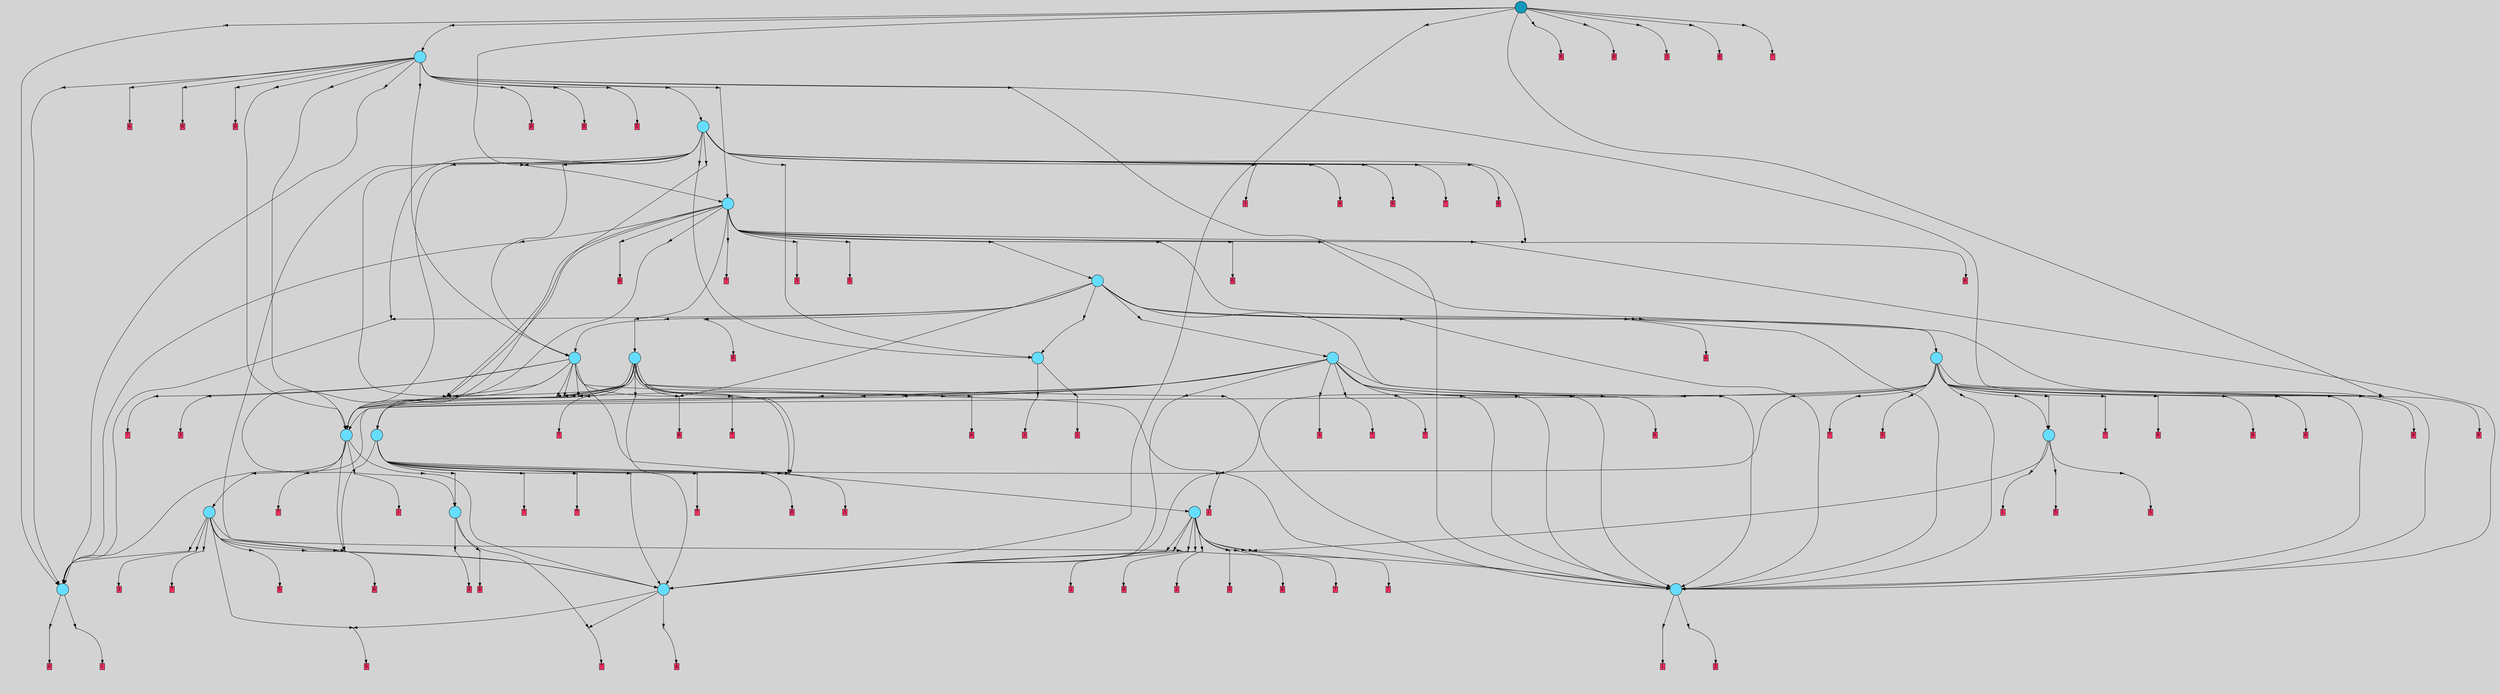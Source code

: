 // File exported with GEGELATI v1.3.1
// On the 2024-04-02 10:02:59
// With the File::TPGGraphDotExporter
digraph{
	graph[pad = "0.212, 0.055" bgcolor = lightgray]
	node[shape=circle style = filled label = ""]
		T0 [fillcolor="#66ddff"]
		T1 [fillcolor="#66ddff"]
		T2 [fillcolor="#66ddff"]
		T4 [fillcolor="#66ddff"]
		T7 [fillcolor="#66ddff"]
		T64 [fillcolor="#66ddff"]
		T317 [fillcolor="#66ddff"]
		T363 [fillcolor="#66ddff"]
		T387 [fillcolor="#66ddff"]
		T458 [fillcolor="#66ddff"]
		T548 [fillcolor="#66ddff"]
		T724 [fillcolor="#66ddff"]
		T783 [fillcolor="#66ddff"]
		T785 [fillcolor="#66ddff"]
		T887 [fillcolor="#66ddff"]
		T995 [fillcolor="#66ddff"]
		T1073 [fillcolor="#66ddff"]
		T1129 [fillcolor="#66ddff"]
		T1156 [fillcolor="#1199bb"]
		P37550 [fillcolor="#cccccc" shape=point] //
		I37550 [shape=box style=invis label="2|6&2|0#2|6&#92;n5|2&2|7#0|2&#92;n2|1&4|3#4|7&#92;n0|1&3|5#4|7&#92;n4|3&3|4#3|7&#92;n"]
		P37550 -> I37550[style=invis]
		A19037 [fillcolor="#ff3366" shape=box margin=0.03 width=0 height=0 label="0"]
		T0 -> P37550 -> A19037
		P37551 [fillcolor="#cccccc" shape=point] //
		I37551 [shape=box style=invis label="2|2&4|4#0|0&#92;n1|2&4|1#4|3&#92;n8|4&0|7#2|5&#92;n2|5&4|1#1|4&#92;n1|1&3|3#3|4&#92;n2|0&2|4#0|3&#92;n5|3&0|0#0|2&#92;n5|0&4|1#3|0&#92;n6|7&2|0#1|1&#92;n4|3&2|7#2|5&#92;n"]
		P37551 -> I37551[style=invis]
		A19038 [fillcolor="#ff3366" shape=box margin=0.03 width=0 height=0 label="1"]
		T0 -> P37551 -> A19038
		P37552 [fillcolor="#cccccc" shape=point] //
		I37552 [shape=box style=invis label="6|3&1|4#2|0&#92;n5|6&0|1#3|7&#92;n2|2&0|0#0|0&#92;n5|4&0|3#1|1&#92;n5|2&2|5#3|4&#92;n5|4&4|0#0|1&#92;n1|2&1|3#1|5&#92;n8|4&3|0#0|0&#92;n4|6&2|6#3|2&#92;n0|2&2|6#4|4&#92;n"]
		P37552 -> I37552[style=invis]
		A19039 [fillcolor="#ff3366" shape=box margin=0.03 width=0 height=0 label="1"]
		T1 -> P37552 -> A19039
		P37553 [fillcolor="#cccccc" shape=point] //
		I37553 [shape=box style=invis label="3|3&0|3#2|3&#92;n0|6&2|4#1|6&#92;n8|3&3|1#3|7&#92;n5|4&2|7#4|1&#92;n2|6&2|0#1|2&#92;n5|1&1|4#1|1&#92;n5|2&4|2#0|4&#92;n"]
		P37553 -> I37553[style=invis]
		A19040 [fillcolor="#ff3366" shape=box margin=0.03 width=0 height=0 label="2"]
		T1 -> P37553 -> A19040
		P37554 [fillcolor="#cccccc" shape=point] //
		I37554 [shape=box style=invis label="7|5&1|1#4|7&#92;n1|3&0|0#4|5&#92;n0|6&4|5#4|4&#92;n7|5&2|0#4|0&#92;n2|1&0|2#3|7&#92;n2|0&2|1#4|7&#92;n"]
		P37554 -> I37554[style=invis]
		A19041 [fillcolor="#ff3366" shape=box margin=0.03 width=0 height=0 label="2"]
		T2 -> P37554 -> A19041
		P37555 [fillcolor="#cccccc" shape=point] //
		I37555 [shape=box style=invis label="8|5&1|1#2|4&#92;n3|6&3|2#0|3&#92;n5|0&0|7#1|1&#92;n3|1&4|2#3|4&#92;n3|2&2|3#0|6&#92;n2|6&3|7#3|5&#92;n8|1&3|5#1|4&#92;n"]
		P37555 -> I37555[style=invis]
		A19042 [fillcolor="#ff3366" shape=box margin=0.03 width=0 height=0 label="3"]
		T2 -> P37555 -> A19042
		P37556 [fillcolor="#cccccc" shape=point] //
		I37556 [shape=box style=invis label="0|2&1|1#4|7&#92;n3|5&2|7#1|0&#92;n5|2&0|6#3|3&#92;n8|6&4|6#3|1&#92;n4|0&4|6#0|1&#92;n7|6&1|4#1|2&#92;n"]
		P37556 -> I37556[style=invis]
		A19043 [fillcolor="#ff3366" shape=box margin=0.03 width=0 height=0 label="4"]
		T4 -> P37556 -> A19043
		P37557 [fillcolor="#cccccc" shape=point] //
		I37557 [shape=box style=invis label="6|2&0|1#3|7&#92;n7|7&4|2#2|5&#92;n0|4&4|1#2|3&#92;n3|6&2|6#4|7&#92;n4|3&1|7#3|2&#92;n3|6&1|6#3|1&#92;n4|4&4|5#2|2&#92;n6|2&2|3#3|3&#92;n2|6&3|7#0|0&#92;n"]
		P37557 -> I37557[style=invis]
		A19044 [fillcolor="#ff3366" shape=box margin=0.03 width=0 height=0 label="5"]
		T4 -> P37557 -> A19044
		P37558 [fillcolor="#cccccc" shape=point] //
		I37558 [shape=box style=invis label="7|7&4|1#3|5&#92;n7|4&3|3#2|0&#92;n4|2&3|4#1|1&#92;n4|2&0|3#0|1&#92;n2|7&3|7#0|4&#92;n0|5&0|3#2|2&#92;n0|2&0|1#0|7&#92;n4|5&3|5#1|0&#92;n5|7&3|4#2|2&#92;n"]
		P37558 -> I37558[style=invis]
		A19045 [fillcolor="#ff3366" shape=box margin=0.03 width=0 height=0 label="7"]
		T7 -> P37558 -> A19045
		P37559 [fillcolor="#cccccc" shape=point] //
		I37559 [shape=box style=invis label="2|5&0|5#4|6&#92;n1|6&1|0#1|5&#92;n6|3&0|5#4|3&#92;n4|7&2|3#2|2&#92;n6|5&4|3#2|1&#92;n0|0&3|1#1|1&#92;n6|4&1|0#3|1&#92;n7|2&3|1#3|4&#92;n8|6&2|1#2|7&#92;n"]
		P37559 -> I37559[style=invis]
		A19046 [fillcolor="#ff3366" shape=box margin=0.03 width=0 height=0 label="8"]
		T7 -> P37559 -> A19046
		T4 -> P37558
		P37560 [fillcolor="#cccccc" shape=point] //
		I37560 [shape=box style=invis label="1|7&0|1#0|1&#92;n6|3&1|3#0|5&#92;n"]
		P37560 -> I37560[style=invis]
		A19047 [fillcolor="#ff3366" shape=box margin=0.03 width=0 height=0 label="3"]
		T7 -> P37560 -> A19047
		P37561 [fillcolor="#cccccc" shape=point] //
		I37561 [shape=box style=invis label="3|7&3|4#3|3&#92;n1|3&1|5#2|5&#92;n4|0&3|4#4|0&#92;n1|5&3|4#1|3&#92;n6|1&3|0#2|2&#92;n"]
		P37561 -> I37561[style=invis]
		A19048 [fillcolor="#ff3366" shape=box margin=0.03 width=0 height=0 label="5"]
		T64 -> P37561 -> A19048
		P37562 [fillcolor="#cccccc" shape=point] //
		I37562 [shape=box style=invis label="2|7&3|7#0|4&#92;n0|0&3|1#3|5&#92;n4|2&0|5#0|7&#92;n5|4&3|3#2|6&#92;n5|7&4|7#2|1&#92;n1|3&2|4#4|4&#92;n5|3&1|4#2|2&#92;n4|3&0|6#1|3&#92;n0|6&1|1#1|2&#92;n7|7&4|3#3|5&#92;n"]
		P37562 -> I37562[style=invis]
		A19049 [fillcolor="#ff3366" shape=box margin=0.03 width=0 height=0 label="7"]
		T64 -> P37562 -> A19049
		P37563 [fillcolor="#cccccc" shape=point] //
		I37563 [shape=box style=invis label="3|6&1|3#4|0&#92;n1|0&0|5#0|5&#92;n2|3&2|2#0|5&#92;n8|3&0|1#2|3&#92;n4|7&3|1#1|4&#92;n7|7&1|7#1|2&#92;n3|3&1|6#2|6&#92;n7|5&3|7#0|5&#92;n"]
		P37563 -> I37563[style=invis]
		A19050 [fillcolor="#ff3366" shape=box margin=0.03 width=0 height=0 label="5"]
		T64 -> P37563 -> A19050
		P37564 [fillcolor="#cccccc" shape=point] //
		I37564 [shape=box style=invis label="7|3&0|2#2|7&#92;n2|1&0|0#0|0&#92;n6|0&4|5#4|6&#92;n6|7&1|5#2|7&#92;n2|7&4|5#2|0&#92;n0|1&1|7#3|0&#92;n0|2&2|6#4|4&#92;n5|4&0|3#1|1&#92;n5|4&2|0#0|1&#92;n5|6&0|1#4|5&#92;n"]
		P37564 -> I37564[style=invis]
		A19051 [fillcolor="#ff3366" shape=box margin=0.03 width=0 height=0 label="1"]
		T64 -> P37564 -> A19051
		P37565 [fillcolor="#cccccc" shape=point] //
		I37565 [shape=box style=invis label="7|5&4|0#2|1&#92;n0|0&3|6#3|7&#92;n3|7&0|5#3|5&#92;n5|4&4|7#2|5&#92;n"]
		P37565 -> I37565[style=invis]
		T317 -> P37565 -> T4
		P37566 [fillcolor="#cccccc" shape=point] //
		I37566 [shape=box style=invis label="3|3&0|3#2|3&#92;n0|0&3|2#2|0&#92;n0|6&2|4#1|6&#92;n2|6&2|0#1|2&#92;n5|1&1|4#1|1&#92;n5|4&2|7#4|1&#92;n5|2&4|2#0|4&#92;n2|6&0|7#1|2&#92;n"]
		P37566 -> I37566[style=invis]
		A19052 [fillcolor="#ff3366" shape=box margin=0.03 width=0 height=0 label="2"]
		T317 -> P37566 -> A19052
		P37567 [fillcolor="#cccccc" shape=point] //
		I37567 [shape=box style=invis label="1|5&3|4#1|3&#92;n6|1&3|4#2|2&#92;n5|0&2|1#1|6&#92;n3|7&3|4#3|3&#92;n1|3&1|5#0|5&#92;n3|0&1|5#4|4&#92;n"]
		P37567 -> I37567[style=invis]
		A19053 [fillcolor="#ff3366" shape=box margin=0.03 width=0 height=0 label="5"]
		T317 -> P37567 -> A19053
		P37568 [fillcolor="#cccccc" shape=point] //
		I37568 [shape=box style=invis label="7|3&1|0#1|0&#92;n2|0&3|7#2|2&#92;n5|5&4|2#3|6&#92;n"]
		P37568 -> I37568[style=invis]
		A19054 [fillcolor="#ff3366" shape=box margin=0.03 width=0 height=0 label="8"]
		T317 -> P37568 -> A19054
		P37569 [fillcolor="#cccccc" shape=point] //
		I37569 [shape=box style=invis label="0|0&3|6#3|7&#92;n6|4&4|7#2|5&#92;n"]
		P37569 -> I37569[style=invis]
		T317 -> P37569 -> T4
		P37570 [fillcolor="#cccccc" shape=point] //
		I37570 [shape=box style=invis label="0|0&0|4#1|5&#92;n7|7&4|1#3|5&#92;n4|5&3|5#1|0&#92;n7|5&1|4#2|0&#92;n5|7&3|4#2|2&#92;n1|1&4|4#3|4&#92;n0|5&0|2#2|2&#92;n5|7&3|7#0|4&#92;n"]
		P37570 -> I37570[style=invis]
		A19055 [fillcolor="#ff3366" shape=box margin=0.03 width=0 height=0 label="7"]
		T317 -> P37570 -> A19055
		T317 -> P37562
		P37571 [fillcolor="#cccccc" shape=point] //
		I37571 [shape=box style=invis label="0|0&3|2#2|0&#92;n0|6&2|4#1|6&#92;n2|6&2|0#0|2&#92;n5|1&0|4#1|1&#92;n5|4&2|7#4|1&#92;n5|2&4|2#0|4&#92;n6|4&3|6#3|0&#92;n2|6&0|7#1|2&#92;n"]
		P37571 -> I37571[style=invis]
		A19056 [fillcolor="#ff3366" shape=box margin=0.03 width=0 height=0 label="2"]
		T317 -> P37571 -> A19056
		P37572 [fillcolor="#cccccc" shape=point] //
		I37572 [shape=box style=invis label="2|7&0|3#1|4&#92;n2|0&3|7#2|2&#92;n3|5&3|1#0|3&#92;n5|5&2|2#3|7&#92;n"]
		P37572 -> I37572[style=invis]
		A19057 [fillcolor="#ff3366" shape=box margin=0.03 width=0 height=0 label="8"]
		T317 -> P37572 -> A19057
		P37573 [fillcolor="#cccccc" shape=point] //
		I37573 [shape=box style=invis label="8|5&0|6#1|2&#92;n6|2&1|5#0|3&#92;n4|3&4|1#1|3&#92;n"]
		P37573 -> I37573[style=invis]
		A19058 [fillcolor="#ff3366" shape=box margin=0.03 width=0 height=0 label="3"]
		T363 -> P37573 -> A19058
		P37574 [fillcolor="#cccccc" shape=point] //
		I37574 [shape=box style=invis label="5|5&4|2#3|7&#92;n2|0&3|7#2|2&#92;n"]
		P37574 -> I37574[style=invis]
		A19059 [fillcolor="#ff3366" shape=box margin=0.03 width=0 height=0 label="8"]
		T363 -> P37574 -> A19059
		P37575 [fillcolor="#cccccc" shape=point] //
		I37575 [shape=box style=invis label="7|5&4|0#2|1&#92;n5|4&4|7#2|5&#92;n3|7&0|5#4|5&#92;n0|0&3|6#3|7&#92;n"]
		P37575 -> I37575[style=invis]
		T363 -> P37575 -> T4
		P37576 [fillcolor="#cccccc" shape=point] //
		I37576 [shape=box style=invis label="8|6&4|5#0|4&#92;n0|2&3|2#2|2&#92;n6|1&1|3#1|4&#92;n7|0&3|2#0|3&#92;n"]
		P37576 -> I37576[style=invis]
		T363 -> P37576 -> T0
		P37577 [fillcolor="#cccccc" shape=point] //
		I37577 [shape=box style=invis label="2|7&3|7#0|4&#92;n0|0&3|1#3|5&#92;n4|2&0|5#0|7&#92;n5|4&3|3#2|6&#92;n5|7&1|7#2|1&#92;n5|3&1|4#2|2&#92;n1|3&2|4#4|4&#92;n4|3&0|6#1|3&#92;n0|6&1|1#1|2&#92;n7|7&4|3#3|5&#92;n"]
		P37577 -> I37577[style=invis]
		A19060 [fillcolor="#ff3366" shape=box margin=0.03 width=0 height=0 label="7"]
		T363 -> P37577 -> A19060
		T363 -> P37557
		P37578 [fillcolor="#cccccc" shape=point] //
		I37578 [shape=box style=invis label="8|5&1|1#2|4&#92;n4|2&2|3#0|6&#92;n5|0&0|7#1|2&#92;n3|6&3|2#0|3&#92;n8|5&2|3#0|3&#92;n2|0&4|1#3|5&#92;n3|1&4|2#3|4&#92;n2|6&3|4#3|5&#92;n0|2&1|2#2|4&#92;n8|1&3|5#1|4&#92;n"]
		P37578 -> I37578[style=invis]
		T363 -> P37578 -> T1
		P37579 [fillcolor="#cccccc" shape=point] //
		I37579 [shape=box style=invis label="5|2&3|6#4|2&#92;n6|5&2|7#1|1&#92;n0|7&4|2#3|3&#92;n8|0&0|5#2|4&#92;n1|2&1|5#2|5&#92;n1|1&0|4#1|5&#92;n"]
		P37579 -> I37579[style=invis]
		A19061 [fillcolor="#ff3366" shape=box margin=0.03 width=0 height=0 label="5"]
		T363 -> P37579 -> A19061
		P37580 [fillcolor="#cccccc" shape=point] //
		I37580 [shape=box style=invis label="2|6&0|4#4|3&#92;n7|0&3|4#2|1&#92;n"]
		P37580 -> I37580[style=invis]
		T363 -> P37580 -> T4
		P37581 [fillcolor="#cccccc" shape=point] //
		I37581 [shape=box style=invis label="0|2&0|5#0|0&#92;n3|7&4|2#1|7&#92;n8|0&4|6#4|1&#92;n4|5&2|1#0|3&#92;n"]
		P37581 -> I37581[style=invis]
		T387 -> P37581 -> T317
		P37582 [fillcolor="#cccccc" shape=point] //
		I37582 [shape=box style=invis label="6|3&4|3#0|5&#92;n1|6&1|0#4|6&#92;n"]
		P37582 -> I37582[style=invis]
		A19062 [fillcolor="#ff3366" shape=box margin=0.03 width=0 height=0 label="3"]
		T387 -> P37582 -> A19062
		T387 -> P37574
		P37583 [fillcolor="#cccccc" shape=point] //
		I37583 [shape=box style=invis label="2|7&3|7#0|4&#92;n0|0&3|0#3|5&#92;n5|7&4|7#2|1&#92;n5|3&1|4#2|0&#92;n1|3&2|4#4|4&#92;n4|2&0|5#0|7&#92;n5|4&3|3#2|6&#92;n4|3&0|6#1|3&#92;n0|6&1|1#1|2&#92;n"]
		P37583 -> I37583[style=invis]
		A19063 [fillcolor="#ff3366" shape=box margin=0.03 width=0 height=0 label="7"]
		T387 -> P37583 -> A19063
		P37584 [fillcolor="#cccccc" shape=point] //
		I37584 [shape=box style=invis label="2|5&3|0#4|6&#92;n3|6&0|7#1|7&#92;n5|6&0|7#2|2&#92;n1|7&2|5#3|4&#92;n5|5&4|7#3|1&#92;n7|3&2|6#1|7&#92;n8|0&0|4#2|7&#92;n2|0&3|5#2|4&#92;n0|2&1|1#4|5&#92;n"]
		P37584 -> I37584[style=invis]
		A19064 [fillcolor="#ff3366" shape=box margin=0.03 width=0 height=0 label="7"]
		T387 -> P37584 -> A19064
		P37585 [fillcolor="#cccccc" shape=point] //
		I37585 [shape=box style=invis label="5|4&4|7#2|5&#92;n3|7&0|5#3|5&#92;n6|0&3|6#3|7&#92;n"]
		P37585 -> I37585[style=invis]
		T387 -> P37585 -> T4
		P37586 [fillcolor="#cccccc" shape=point] //
		I37586 [shape=box style=invis label="2|7&3|7#0|4&#92;n4|2&0|5#0|7&#92;n0|0&0|1#3|5&#92;n5|4&3|3#2|6&#92;n5|7&4|7#2|1&#92;n1|4&2|3#2|0&#92;n0|6&1|1#1|2&#92;n3|4&3|5#3|6&#92;n0|3&0|6#1|3&#92;n"]
		P37586 -> I37586[style=invis]
		A19065 [fillcolor="#ff3366" shape=box margin=0.03 width=0 height=0 label="7"]
		T387 -> P37586 -> A19065
		P37587 [fillcolor="#cccccc" shape=point] //
		I37587 [shape=box style=invis label="2|6&3|2#0|2&#92;n6|5&0|6#1|0&#92;n4|6&2|6#3|2&#92;n6|6&0|1#3|7&#92;n2|5&1|0#0|0&#92;n5|4&4|0#0|1&#92;n6|0&3|0#3|0&#92;n"]
		P37587 -> I37587[style=invis]
		A19066 [fillcolor="#ff3366" shape=box margin=0.03 width=0 height=0 label="1"]
		T387 -> P37587 -> A19066
		P37588 [fillcolor="#cccccc" shape=point] //
		I37588 [shape=box style=invis label="8|4&1|6#3|4&#92;n3|0&3|1#0|3&#92;n"]
		P37588 -> I37588[style=invis]
		A19067 [fillcolor="#ff3366" shape=box margin=0.03 width=0 height=0 label="8"]
		T387 -> P37588 -> A19067
		P37589 [fillcolor="#cccccc" shape=point] //
		I37589 [shape=box style=invis label="8|5&1|1#2|4&#92;n2|1&3|7#4|1&#92;n8|7&3|7#2|3&#92;n5|0&0|7#1|1&#92;n8|1&3|5#1|4&#92;n7|0&1|3#3|4&#92;n8|6&3|7#3|5&#92;n3|2&2|3#3|1&#92;n3|6&3|2#0|3&#92;n"]
		P37589 -> I37589[style=invis]
		T387 -> P37589 -> T7
		P37590 [fillcolor="#cccccc" shape=point] //
		I37590 [shape=box style=invis label="2|6&3|2#0|2&#92;n6|5&0|6#1|0&#92;n2|5&1|0#0|0&#92;n6|6&0|1#3|7&#92;n5|4&4|0#0|1&#92;n7|5&3|7#4|1&#92;n6|0&3|0#3|0&#92;n"]
		P37590 -> I37590[style=invis]
		A19068 [fillcolor="#ff3366" shape=box margin=0.03 width=0 height=0 label="1"]
		T458 -> P37590 -> A19068
		P37591 [fillcolor="#cccccc" shape=point] //
		I37591 [shape=box style=invis label="2|7&3|7#0|4&#92;n0|6&1|1#1|2&#92;n4|2&0|5#0|7&#92;n5|4&3|3#2|6&#92;n0|0&3|1#2|5&#92;n5|3&1|4#2|2&#92;n4|3&0|6#1|3&#92;n5|7&1|7#2|1&#92;n7|7&4|3#3|5&#92;n1|1&2|7#0|7&#92;n"]
		P37591 -> I37591[style=invis]
		A19069 [fillcolor="#ff3366" shape=box margin=0.03 width=0 height=0 label="7"]
		T458 -> P37591 -> A19069
		P37592 [fillcolor="#cccccc" shape=point] //
		I37592 [shape=box style=invis label="5|4&2|5#4|0&#92;n8|1&1|6#1|5&#92;n1|5&3|3#2|4&#92;n6|1&3|7#3|5&#92;n6|4&4|2#2|4&#92;n7|2&0|2#4|2&#92;n8|4&1|7#2|5&#92;n1|0&4|6#3|5&#92;n0|7&3|5#4|3&#92;n6|3&2|2#0|3&#92;n"]
		P37592 -> I37592[style=invis]
		T458 -> P37592 -> T363
		T458 -> P37574
		P37593 [fillcolor="#cccccc" shape=point] //
		I37593 [shape=box style=invis label="7|6&4|6#1|6&#92;n5|0&1|5#4|6&#92;n"]
		P37593 -> I37593[style=invis]
		T458 -> P37593 -> T4
		P37594 [fillcolor="#cccccc" shape=point] //
		I37594 [shape=box style=invis label="0|2&0|5#0|4&#92;n1|4&3|5#3|5&#92;n3|7&4|2#0|7&#92;n8|0&4|6#4|1&#92;n"]
		P37594 -> I37594[style=invis]
		T548 -> P37594 -> T458
		P37595 [fillcolor="#cccccc" shape=point] //
		I37595 [shape=box style=invis label="4|1&0|1#1|7&#92;n4|0&0|4#2|7&#92;n2|0&3|5#3|4&#92;n7|3&2|6#1|7&#92;n8|7&2|2#3|4&#92;n5|1&3|4#1|5&#92;n4|5&1|0#4|0&#92;n0|7&2|6#0|4&#92;n5|6&0|3#1|5&#92;n"]
		P37595 -> I37595[style=invis]
		A19070 [fillcolor="#ff3366" shape=box margin=0.03 width=0 height=0 label="7"]
		T548 -> P37595 -> A19070
		P37596 [fillcolor="#cccccc" shape=point] //
		I37596 [shape=box style=invis label="8|5&1|1#2|4&#92;n4|2&2|3#0|6&#92;n5|0&0|5#1|2&#92;n2|6&3|4#3|5&#92;n8|5&2|3#0|3&#92;n3|1&4|2#3|4&#92;n8|1&3|5#1|4&#92;n6|2&1|2#2|4&#92;n6|1&1|6#0|0&#92;n3|6&3|2#0|3&#92;n"]
		P37596 -> I37596[style=invis]
		T548 -> P37596 -> T1
		P37597 [fillcolor="#cccccc" shape=point] //
		I37597 [shape=box style=invis label="8|3&0|1#2|2&#92;n7|0&2|1#1|0&#92;n1|3&0|5#0|5&#92;n3|6&1|3#4|0&#92;n4|7&3|1#1|4&#92;n7|7&1|7#1|2&#92;n6|6&0|2#2|2&#92;n7|1&3|7#0|5&#92;n"]
		P37597 -> I37597[style=invis]
		A19071 [fillcolor="#ff3366" shape=box margin=0.03 width=0 height=0 label="5"]
		T548 -> P37597 -> A19071
		P37598 [fillcolor="#cccccc" shape=point] //
		I37598 [shape=box style=invis label="5|5&0|5#1|6&#92;n2|6&1|6#1|2&#92;n4|3&2|0#1|7&#92;n4|0&4|4#3|1&#92;n6|6&3|4#4|2&#92;n3|1&2|0#1|6&#92;n5|6&2|2#4|3&#92;n"]
		P37598 -> I37598[style=invis]
		A19072 [fillcolor="#ff3366" shape=box margin=0.03 width=0 height=0 label="8"]
		T548 -> P37598 -> A19072
		P37599 [fillcolor="#cccccc" shape=point] //
		I37599 [shape=box style=invis label="8|5&1|1#2|3&#92;n6|2&1|2#4|4&#92;n7|0&1|6#2|6&#92;n7|5&4|5#1|0&#92;n0|5&3|3#2|3&#92;n4|2&2|4#0|6&#92;n4|4&0|4#3|1&#92;n2|6&3|4#3|5&#92;n"]
		P37599 -> I37599[style=invis]
		T548 -> P37599 -> T1
		P37600 [fillcolor="#cccccc" shape=point] //
		I37600 [shape=box style=invis label="2|7&3|7#0|4&#92;n4|2&0|5#0|7&#92;n5|4&3|3#2|1&#92;n7|7&4|3#3|5&#92;n5|3&1|4#2|2&#92;n4|3&0|6#1|3&#92;n5|7&1|7#2|1&#92;n0|0&3|1#2|5&#92;n1|1&2|7#0|7&#92;n"]
		P37600 -> I37600[style=invis]
		A19073 [fillcolor="#ff3366" shape=box margin=0.03 width=0 height=0 label="7"]
		T548 -> P37600 -> A19073
		T548 -> P37587
		P37601 [fillcolor="#cccccc" shape=point] //
		I37601 [shape=box style=invis label="7|1&4|0#2|0&#92;n3|0&1|0#2|6&#92;n1|4&2|6#0|7&#92;n8|2&2|0#2|6&#92;n5|2&4|3#4|4&#92;n2|5&4|5#4|2&#92;n"]
		P37601 -> I37601[style=invis]
		A19074 [fillcolor="#ff3366" shape=box margin=0.03 width=0 height=0 label="6"]
		T548 -> P37601 -> A19074
		P37602 [fillcolor="#cccccc" shape=point] //
		I37602 [shape=box style=invis label="6|2&4|3#4|4&#92;n4|0&3|1#0|1&#92;n4|7&2|0#0|1&#92;n3|7&0|3#1|4&#92;n6|6&4|1#4|0&#92;n5|0&3|3#3|6&#92;n0|3&1|5#3|1&#92;n8|4&0|2#0|6&#92;n"]
		P37602 -> I37602[style=invis]
		T548 -> P37602 -> T64
		P37603 [fillcolor="#cccccc" shape=point] //
		I37603 [shape=box style=invis label="0|7&3|5#1|5&#92;n8|4&0|5#3|6&#92;n4|0&3|1#0|1&#92;n0|3&1|5#3|1&#92;n6|6&4|1#4|0&#92;n6|2&4|0#4|4&#92;n3|7&0|3#1|7&#92;n"]
		P37603 -> I37603[style=invis]
		T548 -> P37603 -> T64
		P37604 [fillcolor="#cccccc" shape=point] //
		I37604 [shape=box style=invis label="2|2&4|1#3|5&#92;n8|5&2|3#0|7&#92;n0|3&3|7#3|4&#92;n0|2&1|6#2|4&#92;n6|0&3|5#0|4&#92;n3|1&4|5#3|4&#92;n3|6&3|2#0|3&#92;n4|1&2|3#3|6&#92;n4|5&4|0#4|1&#92;n"]
		P37604 -> I37604[style=invis]
		T548 -> P37604 -> T4
		P37605 [fillcolor="#cccccc" shape=point] //
		I37605 [shape=box style=invis label="8|5&4|2#3|6&#92;n7|3&1|0#1|0&#92;n8|0&1|6#3|2&#92;n"]
		P37605 -> I37605[style=invis]
		A19075 [fillcolor="#ff3366" shape=box margin=0.03 width=0 height=0 label="8"]
		T548 -> P37605 -> A19075
		P37606 [fillcolor="#cccccc" shape=point] //
		I37606 [shape=box style=invis label="1|4&2|6#0|7&#92;n3|0&1|0#2|6&#92;n2|5&4|5#4|2&#92;n5|3&4|3#4|4&#92;n8|2&2|0#2|6&#92;n"]
		P37606 -> I37606[style=invis]
		A19076 [fillcolor="#ff3366" shape=box margin=0.03 width=0 height=0 label="6"]
		T548 -> P37606 -> A19076
		P37607 [fillcolor="#cccccc" shape=point] //
		I37607 [shape=box style=invis label="6|0&1|7#4|7&#92;n8|5&1|3#3|0&#92;n"]
		P37607 -> I37607[style=invis]
		A19077 [fillcolor="#ff3366" shape=box margin=0.03 width=0 height=0 label="8"]
		T548 -> P37607 -> A19077
		P37608 [fillcolor="#cccccc" shape=point] //
		I37608 [shape=box style=invis label="7|5&4|3#1|6&#92;n8|7&4|6#4|7&#92;n7|4&1|7#1|5&#92;n8|0&2|3#4|6&#92;n7|5&2|1#0|1&#92;n"]
		P37608 -> I37608[style=invis]
		T724 -> P37608 -> T458
		P37609 [fillcolor="#cccccc" shape=point] //
		I37609 [shape=box style=invis label="2|4&0|3#1|0&#92;n2|4&4|1#3|5&#92;n0|5&3|6#1|5&#92;n4|1&0|0#2|6&#92;n8|7&0|3#1|0&#92;n8|3&4|1#3|0&#92;n0|0&1|3#0|4&#92;n1|4&4|1#2|1&#92;n6|3&0|4#4|5&#92;n"]
		P37609 -> I37609[style=invis]
		A19078 [fillcolor="#ff3366" shape=box margin=0.03 width=0 height=0 label="6"]
		T724 -> P37609 -> A19078
		P37610 [fillcolor="#cccccc" shape=point] //
		I37610 [shape=box style=invis label="1|0&2|7#1|7&#92;n"]
		P37610 -> I37610[style=invis]
		T724 -> P37610 -> T387
		P37611 [fillcolor="#cccccc" shape=point] //
		I37611 [shape=box style=invis label="3|1&4|2#3|4&#92;n4|2&1|3#0|6&#92;n3|0&3|2#0|1&#92;n0|2&1|2#2|4&#92;n8|1&3|2#1|4&#92;n"]
		P37611 -> I37611[style=invis]
		T724 -> P37611 -> T1
		P37612 [fillcolor="#cccccc" shape=point] //
		I37612 [shape=box style=invis label="2|5&3|0#4|6&#92;n3|6&0|7#1|7&#92;n5|6&0|7#2|5&#92;n5|5&4|7#3|1&#92;n1|7&2|5#3|4&#92;n4|1&2|1#1|7&#92;n7|3&2|6#1|7&#92;n8|0&0|4#2|7&#92;n2|0&3|5#2|4&#92;n0|2&1|1#4|5&#92;n"]
		P37612 -> I37612[style=invis]
		A19079 [fillcolor="#ff3366" shape=box margin=0.03 width=0 height=0 label="7"]
		T724 -> P37612 -> A19079
		P37613 [fillcolor="#cccccc" shape=point] //
		I37613 [shape=box style=invis label="5|7&1|3#1|0&#92;n2|0&4|5#4|4&#92;n"]
		P37613 -> I37613[style=invis]
		T724 -> P37613 -> T458
		P37614 [fillcolor="#cccccc" shape=point] //
		I37614 [shape=box style=invis label="7|5&1|0#4|6&#92;n8|0&0|3#0|3&#92;n6|4&3|4#1|3&#92;n"]
		P37614 -> I37614[style=invis]
		T724 -> P37614 -> T387
		P37615 [fillcolor="#cccccc" shape=point] //
		I37615 [shape=box style=invis label="0|3&1|4#0|2&#92;n7|6&1|0#4|5&#92;n4|0&1|2#3|4&#92;n"]
		P37615 -> I37615[style=invis]
		A19080 [fillcolor="#ff3366" shape=box margin=0.03 width=0 height=0 label="3"]
		T724 -> P37615 -> A19080
		T724 -> P37582
		P37616 [fillcolor="#cccccc" shape=point] //
		I37616 [shape=box style=invis label="7|5&4|3#1|6&#92;n8|0&4|6#4|7&#92;n1|1&1|3#1|0&#92;n8|0&2|3#4|6&#92;n7|4&1|7#1|5&#92;n7|5&2|1#0|1&#92;n"]
		P37616 -> I37616[style=invis]
		T724 -> P37616 -> T458
		P37617 [fillcolor="#cccccc" shape=point] //
		I37617 [shape=box style=invis label="7|5&4|3#1|6&#92;n8|0&4|6#1|7&#92;n2|2&4|5#1|7&#92;n7|4&1|7#1|5&#92;n8|0&2|3#4|6&#92;n1|1&1|3#1|0&#92;n"]
		P37617 -> I37617[style=invis]
		T783 -> P37617 -> T458
		P37618 [fillcolor="#cccccc" shape=point] //
		I37618 [shape=box style=invis label="2|4&0|3#1|0&#92;n2|4&4|2#3|5&#92;n0|5&3|6#1|5&#92;n4|1&0|0#2|6&#92;n6|3&0|4#4|5&#92;n8|3&4|1#3|0&#92;n0|0&1|3#0|4&#92;n1|4&4|1#2|1&#92;n8|7&0|3#1|0&#92;n"]
		P37618 -> I37618[style=invis]
		A19081 [fillcolor="#ff3366" shape=box margin=0.03 width=0 height=0 label="6"]
		T783 -> P37618 -> A19081
		P37619 [fillcolor="#cccccc" shape=point] //
		I37619 [shape=box style=invis label="3|1&4|2#3|4&#92;n3|3&4|5#1|3&#92;n3|0&3|2#4|1&#92;n4|2&1|3#0|6&#92;n0|6&0|4#4|7&#92;n8|1&3|2#1|4&#92;n"]
		P37619 -> I37619[style=invis]
		T783 -> P37619 -> T1
		P37620 [fillcolor="#cccccc" shape=point] //
		I37620 [shape=box style=invis label="6|0&3|5#2|1&#92;n6|2&4|0#3|3&#92;n"]
		P37620 -> I37620[style=invis]
		A19082 [fillcolor="#ff3366" shape=box margin=0.03 width=0 height=0 label="3"]
		T783 -> P37620 -> A19082
		P37621 [fillcolor="#cccccc" shape=point] //
		I37621 [shape=box style=invis label="3|7&1|4#4|4&#92;n7|7&1|3#4|0&#92;n2|0&4|5#4|5&#92;n6|3&3|7#3|1&#92;n"]
		P37621 -> I37621[style=invis]
		T783 -> P37621 -> T458
		P37622 [fillcolor="#cccccc" shape=point] //
		I37622 [shape=box style=invis label="2|0&3|6#2|0&#92;n0|2&0|5#3|0&#92;n4|5&2|1#0|0&#92;n"]
		P37622 -> I37622[style=invis]
		T783 -> P37622 -> T0
		P37623 [fillcolor="#cccccc" shape=point] //
		I37623 [shape=box style=invis label="4|6&3|0#2|6&#92;n4|7&3|4#4|4&#92;n0|6&1|1#0|0&#92;n3|0&3|7#3|3&#92;n2|5&4|2#0|2&#92;n"]
		P37623 -> I37623[style=invis]
		A19083 [fillcolor="#ff3366" shape=box margin=0.03 width=0 height=0 label="7"]
		T783 -> P37623 -> A19083
		P37624 [fillcolor="#cccccc" shape=point] //
		I37624 [shape=box style=invis label="2|2&3|3#0|3&#92;n4|2&2|3#0|0&#92;n2|2&3|4#3|5&#92;n5|0&0|1#1|2&#92;n8|5&2|3#0|3&#92;n3|1&4|2#3|4&#92;n3|6&3|2#0|3&#92;n8|1&3|6#1|4&#92;n"]
		P37624 -> I37624[style=invis]
		T783 -> P37624 -> T1
		P37625 [fillcolor="#cccccc" shape=point] //
		I37625 [shape=box style=invis label="2|7&3|7#0|4&#92;n7|2&1|1#3|4&#92;n0|0&3|0#3|5&#92;n5|3&1|4#2|0&#92;n1|3&2|4#4|4&#92;n4|3&0|6#1|3&#92;n0|6&1|1#1|2&#92;n4|2&0|5#0|7&#92;n5|7&0|3#2|6&#92;n"]
		P37625 -> I37625[style=invis]
		A19084 [fillcolor="#ff3366" shape=box margin=0.03 width=0 height=0 label="7"]
		T783 -> P37625 -> A19084
		P37626 [fillcolor="#cccccc" shape=point] //
		I37626 [shape=box style=invis label="4|2&2|3#0|6&#92;n5|0&0|7#1|2&#92;n3|0&3|2#0|3&#92;n8|5&2|3#0|3&#92;n0|0&4|1#3|5&#92;n8|6&2|4#4|7&#92;n3|1&4|2#3|4&#92;n2|6&3|4#3|5&#92;n"]
		P37626 -> I37626[style=invis]
		T783 -> P37626 -> T1
		P37627 [fillcolor="#cccccc" shape=point] //
		I37627 [shape=box style=invis label="5|4&4|7#2|5&#92;n1|5&4|0#2|1&#92;n0|0&3|6#3|7&#92;n"]
		P37627 -> I37627[style=invis]
		T783 -> P37627 -> T4
		P37628 [fillcolor="#cccccc" shape=point] //
		I37628 [shape=box style=invis label="3|1&4|1#3|0&#92;n0|0&3|1#2|7&#92;n0|3&0|4#4|0&#92;n4|2&2|3#0|6&#92;n2|6&3|4#3|5&#92;n6|2&2|2#2|4&#92;n3|6&3|2#0|3&#92;n2|5&2|3#0|3&#92;n"]
		P37628 -> I37628[style=invis]
		T783 -> P37628 -> T1
		T783 -> P37614
		P37629 [fillcolor="#cccccc" shape=point] //
		I37629 [shape=box style=invis label="7|5&4|3#1|6&#92;n5|5&2|1#0|1&#92;n8|7&4|6#4|7&#92;n8|0&2|3#4|6&#92;n0|3&3|5#2|7&#92;n"]
		P37629 -> I37629[style=invis]
		T785 -> P37629 -> T458
		T785 -> P37609
		T785 -> P37610
		P37630 [fillcolor="#cccccc" shape=point] //
		I37630 [shape=box style=invis label="2|5&3|0#4|6&#92;n2|4&4|5#3|0&#92;n5|5&1|1#1|5&#92;n5|5&1|7#2|3&#92;n5|5&0|1#3|1&#92;n3|6&0|7#0|7&#92;n2|7&2|1#0|4&#92;n0|3&0|3#4|7&#92;n5|0&0|7#2|5&#92;n"]
		P37630 -> I37630[style=invis]
		A19085 [fillcolor="#ff3366" shape=box margin=0.03 width=0 height=0 label="7"]
		T785 -> P37630 -> A19085
		T785 -> P37613
		T785 -> P37614
		T785 -> P37582
		T785 -> P37616
		P37631 [fillcolor="#cccccc" shape=point] //
		I37631 [shape=box style=invis label="3|5&2|1#4|3&#92;n4|0&0|4#0|6&#92;n3|6&4|2#4|1&#92;n2|0&3|2#1|3&#92;n4|0&4|0#1|3&#92;n1|0&2|1#0|3&#92;n3|0&3|6#2|2&#92;n7|1&4|4#0|2&#92;n"]
		P37631 -> I37631[style=invis]
		A19086 [fillcolor="#ff3366" shape=box margin=0.03 width=0 height=0 label="8"]
		T785 -> P37631 -> A19086
		P37632 [fillcolor="#cccccc" shape=point] //
		I37632 [shape=box style=invis label="3|3&1|1#4|3&#92;n0|4&1|7#3|4&#92;n7|0&3|5#1|0&#92;n8|1&0|1#3|2&#92;n3|7&0|1#3|5&#92;n1|6&3|7#3|2&#92;n2|2&1|2#0|4&#92;n"]
		P37632 -> I37632[style=invis]
		T785 -> P37632 -> T4
		T785 -> P37616
		P37633 [fillcolor="#cccccc" shape=point] //
		I37633 [shape=box style=invis label="6|2&0|6#4|0&#92;n7|2&3|6#3|7&#92;n3|6&3|2#0|3&#92;n4|2&4|3#0|6&#92;n8|1&3|5#1|4&#92;n2|0&4|4#3|5&#92;n2|6&3|4#3|5&#92;n3|1&4|2#3|4&#92;n0|2&1|2#2|4&#92;n"]
		P37633 -> I37633[style=invis]
		T785 -> P37633 -> T1
		P37634 [fillcolor="#cccccc" shape=point] //
		I37634 [shape=box style=invis label="0|2&0|5#0|7&#92;n5|7&1|7#2|1&#92;n0|6&1|0#1|2&#92;n7|7&4|3#3|5&#92;n5|4&3|3#2|6&#92;n1|6&2|7#0|7&#92;n2|7&3|3#0|4&#92;n0|0&3|6#2|5&#92;n1|1&2|1#0|7&#92;n"]
		P37634 -> I37634[style=invis]
		A19087 [fillcolor="#ff3366" shape=box margin=0.03 width=0 height=0 label="7"]
		T785 -> P37634 -> A19087
		T785 -> P37582
		P37635 [fillcolor="#cccccc" shape=point] //
		I37635 [shape=box style=invis label="8|0&1|1#1|6&#92;n2|4&0|5#2|4&#92;n5|0&0|0#2|7&#92;n0|2&3|3#1|6&#92;n"]
		P37635 -> I37635[style=invis]
		A19088 [fillcolor="#ff3366" shape=box margin=0.03 width=0 height=0 label="8"]
		T887 -> P37635 -> A19088
		P37636 [fillcolor="#cccccc" shape=point] //
		I37636 [shape=box style=invis label="2|5&3|0#4|6&#92;n3|6&0|7#1|7&#92;n5|4&4|7#3|1&#92;n1|7&2|5#3|4&#92;n8|4&3|3#1|2&#92;n4|1&2|1#1|7&#92;n7|3&2|6#1|7&#92;n0|2&1|1#4|5&#92;n2|0&3|5#2|4&#92;n8|0&0|4#2|7&#92;n"]
		P37636 -> I37636[style=invis]
		T887 -> P37636 -> T0
		P37637 [fillcolor="#cccccc" shape=point] //
		I37637 [shape=box style=invis label="3|0&3|2#1|6&#92;n5|3&1|6#2|5&#92;n6|0&4|1#3|7&#92;n6|0&2|0#4|6&#92;n"]
		P37637 -> I37637[style=invis]
		T887 -> P37637 -> T2
		P37638 [fillcolor="#cccccc" shape=point] //
		I37638 [shape=box style=invis label="6|2&0|0#4|0&#92;n7|2&3|6#3|7&#92;n4|2&4|3#0|6&#92;n3|6&3|2#0|3&#92;n8|1&3|5#1|4&#92;n2|0&4|4#3|5&#92;n8|2&0|3#0|3&#92;n2|6&3|4#3|5&#92;n3|1&4|2#3|4&#92;n0|2&1|2#2|4&#92;n"]
		P37638 -> I37638[style=invis]
		T887 -> P37638 -> T1
		P37639 [fillcolor="#cccccc" shape=point] //
		I37639 [shape=box style=invis label="8|0&0|3#0|3&#92;n7|1&1|0#4|6&#92;n"]
		P37639 -> I37639[style=invis]
		T887 -> P37639 -> T548
		P37640 [fillcolor="#cccccc" shape=point] //
		I37640 [shape=box style=invis label="7|4&1|7#3|5&#92;n1|5&3|2#1|1&#92;n8|0&4|6#4|7&#92;n8|5&2|1#0|7&#92;n"]
		P37640 -> I37640[style=invis]
		T887 -> P37640 -> T724
		T887 -> P37609
		P37641 [fillcolor="#cccccc" shape=point] //
		I37641 [shape=box style=invis label="2|4&0|3#3|0&#92;n2|4&4|1#3|5&#92;n0|5&3|6#1|5&#92;n4|1&0|0#2|6&#92;n6|3&0|4#4|5&#92;n8|3&4|1#3|0&#92;n0|0&1|3#0|4&#92;n1|4&4|1#2|1&#92;n8|7&0|3#1|0&#92;n"]
		P37641 -> I37641[style=invis]
		A19089 [fillcolor="#ff3366" shape=box margin=0.03 width=0 height=0 label="6"]
		T887 -> P37641 -> A19089
		P37642 [fillcolor="#cccccc" shape=point] //
		I37642 [shape=box style=invis label="3|6&3|2#0|1&#92;n3|1&1|2#3|4&#92;n5|0&0|7#1|2&#92;n4|5&2|3#0|6&#92;n8|5&2|3#0|3&#92;n7|7&3|2#3|3&#92;n8|1&3|5#1|4&#92;n6|2&1|2#2|4&#92;n2|6&3|4#3|5&#92;n"]
		P37642 -> I37642[style=invis]
		T887 -> P37642 -> T1
		T887 -> P37618
		P37643 [fillcolor="#cccccc" shape=point] //
		I37643 [shape=box style=invis label="3|0&3|6#0|3&#92;n5|2&1|6#4|4&#92;n"]
		P37643 -> I37643[style=invis]
		T887 -> P37643 -> T783
		P37644 [fillcolor="#cccccc" shape=point] //
		I37644 [shape=box style=invis label="7|5&2|1#0|1&#92;n8|7&4|6#4|7&#92;n7|4&1|7#1|2&#92;n7|5&4|3#1|6&#92;n1|0&2|3#4|6&#92;n"]
		P37644 -> I37644[style=invis]
		T995 -> P37644 -> T458
		T995 -> P37610
		P37645 [fillcolor="#cccccc" shape=point] //
		I37645 [shape=box style=invis label="5|6&2|1#4|0&#92;n8|0&0|4#2|7&#92;n3|6&0|7#1|7&#92;n5|4&4|7#3|1&#92;n1|7&2|5#3|4&#92;n8|4&3|3#1|2&#92;n4|1&2|1#1|6&#92;n0|2&1|1#4|5&#92;n2|0&3|5#2|4&#92;n2|5&3|0#4|6&#92;n"]
		P37645 -> I37645[style=invis]
		T995 -> P37645 -> T0
		P37646 [fillcolor="#cccccc" shape=point] //
		I37646 [shape=box style=invis label="2|4&0|3#1|0&#92;n2|4&4|1#3|5&#92;n0|5&3|6#1|5&#92;n4|1&0|0#2|5&#92;n0|0&1|3#0|4&#92;n8|3&4|1#3|0&#92;n8|7&0|3#1|0&#92;n1|4&4|1#2|1&#92;n6|3&0|4#4|5&#92;n"]
		P37646 -> I37646[style=invis]
		A19090 [fillcolor="#ff3366" shape=box margin=0.03 width=0 height=0 label="6"]
		T995 -> P37646 -> A19090
		P37647 [fillcolor="#cccccc" shape=point] //
		I37647 [shape=box style=invis label="8|3&4|6#4|7&#92;n8|0&4|2#4|3&#92;n7|2&1|2#1|1&#92;n8|4&0|5#3|3&#92;n5|5&2|5#0|5&#92;n"]
		P37647 -> I37647[style=invis]
		T995 -> P37647 -> T887
		P37648 [fillcolor="#cccccc" shape=point] //
		I37648 [shape=box style=invis label="7|0&3|5#0|4&#92;n"]
		P37648 -> I37648[style=invis]
		A19091 [fillcolor="#ff3366" shape=box margin=0.03 width=0 height=0 label="3"]
		T995 -> P37648 -> A19091
		P37649 [fillcolor="#cccccc" shape=point] //
		I37649 [shape=box style=invis label="4|6&2|5#2|5&#92;n5|6&3|5#0|4&#92;n3|1&1|5#4|0&#92;n6|0&3|5#2|2&#92;n"]
		P37649 -> I37649[style=invis]
		T995 -> P37649 -> T785
		P37650 [fillcolor="#cccccc" shape=point] //
		I37650 [shape=box style=invis label="0|7&4|2#2|4&#92;n4|7&2|3#0|5&#92;n7|5&0|1#0|1&#92;n0|2&0|5#3|4&#92;n8|3&2|1#0|1&#92;n2|0&2|1#1|1&#92;n8|1&0|2#1|4&#92;n"]
		P37650 -> I37650[style=invis]
		T995 -> P37650 -> T1
		P37651 [fillcolor="#cccccc" shape=point] //
		I37651 [shape=box style=invis label="6|2&0|0#4|4&#92;n7|2&3|6#3|7&#92;n4|2&4|3#0|6&#92;n3|6&3|2#0|3&#92;n8|1&3|5#1|4&#92;n2|0&4|4#3|5&#92;n8|2&0|3#0|3&#92;n0|2&1|2#2|4&#92;n3|1&4|2#3|4&#92;n2|6&3|4#3|5&#92;n"]
		P37651 -> I37651[style=invis]
		T995 -> P37651 -> T1
		P37652 [fillcolor="#cccccc" shape=point] //
		I37652 [shape=box style=invis label="0|4&3|0#4|3&#92;n1|3&0|1#2|3&#92;n3|3&4|6#2|6&#92;n5|1&3|1#4|3&#92;n5|0&1|6#2|1&#92;n2|6&2|2#2|5&#92;n3|6&1|3#4|3&#92;n4|6&2|7#4|1&#92;n7|6&3|4#0|3&#92;n8|1&4|0#0|0&#92;n"]
		P37652 -> I37652[style=invis]
		A19092 [fillcolor="#ff3366" shape=box margin=0.03 width=0 height=0 label="5"]
		T995 -> P37652 -> A19092
		P37653 [fillcolor="#cccccc" shape=point] //
		I37653 [shape=box style=invis label="7|1&3|0#4|6&#92;n8|0&0|3#0|3&#92;n"]
		P37653 -> I37653[style=invis]
		T995 -> P37653 -> T548
		P37654 [fillcolor="#cccccc" shape=point] //
		I37654 [shape=box style=invis label="2|5&3|0#4|6&#92;n3|6&0|7#1|7&#92;n5|6&0|7#2|5&#92;n8|0&0|4#2|7&#92;n1|7&2|5#3|4&#92;n4|1&2|1#1|7&#92;n7|3&2|6#1|7&#92;n2|5&4|7#3|1&#92;n2|0&3|5#2|4&#92;n0|2&1|1#4|5&#92;n"]
		P37654 -> I37654[style=invis]
		A19093 [fillcolor="#ff3366" shape=box margin=0.03 width=0 height=0 label="7"]
		T995 -> P37654 -> A19093
		P37655 [fillcolor="#cccccc" shape=point] //
		I37655 [shape=box style=invis label="6|1&1|2#2|1&#92;n2|1&1|5#1|6&#92;n5|0&0|1#0|2&#92;n1|2&4|3#1|5&#92;n7|4&0|3#3|4&#92;n2|1&1|1#1|5&#92;n6|2&4|1#3|5&#92;n5|7&0|2#4|4&#92;n4|5&0|4#1|3&#92;n2|1&0|0#4|6&#92;n"]
		P37655 -> I37655[style=invis]
		A19094 [fillcolor="#ff3366" shape=box margin=0.03 width=0 height=0 label="6"]
		T995 -> P37655 -> A19094
		P37656 [fillcolor="#cccccc" shape=point] //
		I37656 [shape=box style=invis label="1|4&4|1#2|1&#92;n2|4&4|2#3|5&#92;n0|5&3|6#1|5&#92;n2|1&0|0#2|6&#92;n8|3&4|1#3|0&#92;n0|0&1|3#0|4&#92;n2|4&0|3#1|0&#92;n8|7&0|3#1|0&#92;n"]
		P37656 -> I37656[style=invis]
		A19095 [fillcolor="#ff3366" shape=box margin=0.03 width=0 height=0 label="6"]
		T995 -> P37656 -> A19095
		T995 -> P37610
		P37657 [fillcolor="#cccccc" shape=point] //
		I37657 [shape=box style=invis label="6|0&4|7#1|7&#92;n"]
		P37657 -> I37657[style=invis]
		T1073 -> P37657 -> T387
		T1073 -> P37636
		P37658 [fillcolor="#cccccc" shape=point] //
		I37658 [shape=box style=invis label="1|6&2|1#3|0&#92;n6|2&2|6#4|2&#92;n4|2&2|1#0|3&#92;n1|1&2|2#1|3&#92;n1|0&2|0#4|1&#92;n8|6&2|4#2|5&#92;n1|1&1|7#4|0&#92;n"]
		P37658 -> I37658[style=invis]
		T1073 -> P37658 -> T7
		P37659 [fillcolor="#cccccc" shape=point] //
		I37659 [shape=box style=invis label="7|5&2|1#0|3&#92;n8|0&2|3#4|6&#92;n8|0&4|6#4|7&#92;n1|5&3|2#1|1&#92;n7|4&1|7#3|5&#92;n"]
		P37659 -> I37659[style=invis]
		T1073 -> P37659 -> T724
		T1073 -> P37646
		P37660 [fillcolor="#cccccc" shape=point] //
		I37660 [shape=box style=invis label="6|3&1|3#0|5&#92;n3|6&3|2#4|7&#92;n2|0&4|2#3|7&#92;n"]
		P37660 -> I37660[style=invis]
		A19096 [fillcolor="#ff3366" shape=box margin=0.03 width=0 height=0 label="3"]
		T1073 -> P37660 -> A19096
		P37661 [fillcolor="#cccccc" shape=point] //
		I37661 [shape=box style=invis label="0|0&1|0#2|1&#92;n7|4&2|1#2|3&#92;n8|6&3|6#0|3&#92;n"]
		P37661 -> I37661[style=invis]
		T1073 -> P37661 -> T2
		P37662 [fillcolor="#cccccc" shape=point] //
		I37662 [shape=box style=invis label="2|0&1|3#1|4&#92;n6|7&0|0#1|6&#92;n5|6&0|2#3|7&#92;n2|6&4|4#4|5&#92;n"]
		P37662 -> I37662[style=invis]
		A19097 [fillcolor="#ff3366" shape=box margin=0.03 width=0 height=0 label="8"]
		T1073 -> P37662 -> A19097
		P37663 [fillcolor="#cccccc" shape=point] //
		I37663 [shape=box style=invis label="3|5&2|1#4|3&#92;n4|0&0|4#0|6&#92;n2|0&3|2#1|3&#92;n7|1&4|4#0|2&#92;n1|0&2|1#0|3&#92;n3|0&2|6#2|2&#92;n4|4&3|6#0|5&#92;n4|0&4|0#1|3&#92;n"]
		P37663 -> I37663[style=invis]
		A19098 [fillcolor="#ff3366" shape=box margin=0.03 width=0 height=0 label="8"]
		T1073 -> P37663 -> A19098
		P37664 [fillcolor="#cccccc" shape=point] //
		I37664 [shape=box style=invis label="5|7&4|7#2|1&#92;n1|4&2|3#2|0&#92;n4|2&0|3#0|7&#92;n2|7&3|7#0|4&#92;n6|4&3|3#2|6&#92;n0|0&0|1#3|5&#92;n0|6&1|1#1|2&#92;n0|2&0|4#1|3&#92;n6|5&2|7#0|7&#92;n3|3&2|0#4|6&#92;n"]
		P37664 -> I37664[style=invis]
		A19099 [fillcolor="#ff3366" shape=box margin=0.03 width=0 height=0 label="7"]
		T1073 -> P37664 -> A19099
		T1073 -> P37574
		P37665 [fillcolor="#cccccc" shape=point] //
		I37665 [shape=box style=invis label="1|0&4|5#3|2&#92;n5|3&3|4#4|0&#92;n"]
		P37665 -> I37665[style=invis]
		T1073 -> P37665 -> T2
		T1073 -> P37610
		P37666 [fillcolor="#cccccc" shape=point] //
		I37666 [shape=box style=invis label="2|0&3|7#2|2&#92;n5|7&4|2#3|7&#92;n"]
		P37666 -> I37666[style=invis]
		A19100 [fillcolor="#ff3366" shape=box margin=0.03 width=0 height=0 label="8"]
		T1073 -> P37666 -> A19100
		P37667 [fillcolor="#cccccc" shape=point] //
		I37667 [shape=box style=invis label="8|5&2|3#4|6&#92;n8|5&3|2#1|7&#92;n2|1&3|7#4|7&#92;n7|5&2|1#0|7&#92;n7|4&1|7#3|5&#92;n8|0&4|6#4|7&#92;n"]
		P37667 -> I37667[style=invis]
		T1073 -> P37667 -> T995
		P37668 [fillcolor="#cccccc" shape=point] //
		I37668 [shape=box style=invis label="7|5&2|1#0|1&#92;n8|7&4|4#4|7&#92;n7|4&1|7#1|5&#92;n8|0&2|3#4|6&#92;n3|1&0|3#3|0&#92;n7|5&4|3#1|6&#92;n"]
		P37668 -> I37668[style=invis]
		T1129 -> P37668 -> T458
		P37669 [fillcolor="#cccccc" shape=point] //
		I37669 [shape=box style=invis label="1|6&2|7#1|7&#92;n4|5&1|7#2|4&#92;n7|6&1|1#1|0&#92;n7|0&1|7#2|4&#92;n"]
		P37669 -> I37669[style=invis]
		T1129 -> P37669 -> T0
		P37670 [fillcolor="#cccccc" shape=point] //
		I37670 [shape=box style=invis label="1|7&2|5#3|4&#92;n5|4&4|7#3|1&#92;n3|6&0|7#1|7&#92;n8|5&3|0#4|6&#92;n8|4&3|3#1|2&#92;n4|1&2|1#1|4&#92;n7|3&2|6#1|7&#92;n0|2&1|1#4|5&#92;n2|0&3|5#2|4&#92;n8|0&0|4#2|7&#92;n"]
		P37670 -> I37670[style=invis]
		T1129 -> P37670 -> T0
		P37671 [fillcolor="#cccccc" shape=point] //
		I37671 [shape=box style=invis label="8|0&2|3#4|6&#92;n8|0&4|6#4|7&#92;n7|5&2|1#0|7&#92;n1|7&3|2#1|1&#92;n"]
		P37671 -> I37671[style=invis]
		T1129 -> P37671 -> T724
		P37672 [fillcolor="#cccccc" shape=point] //
		I37672 [shape=box style=invis label="3|0&3|6#0|3&#92;n8|2&2|0#0|2&#92;n8|7&1|3#2|0&#92;n5|2&2|6#0|2&#92;n2|1&0|4#4|5&#92;n4|1&0|6#2|3&#92;n0|6&1|4#2|3&#92;n8|1&2|3#3|3&#92;n2|2&4|3#0|2&#92;n5|4&1|4#1|4&#92;n"]
		P37672 -> I37672[style=invis]
		A19101 [fillcolor="#ff3366" shape=box margin=0.03 width=0 height=0 label="6"]
		T1129 -> P37672 -> A19101
		P37673 [fillcolor="#cccccc" shape=point] //
		I37673 [shape=box style=invis label="1|0&2|4#4|5&#92;n0|2&3|0#3|5&#92;n2|2&0|6#1|2&#92;n6|3&4|5#2|3&#92;n"]
		P37673 -> I37673[style=invis]
		T1129 -> P37673 -> T1073
		P37674 [fillcolor="#cccccc" shape=point] //
		I37674 [shape=box style=invis label="4|0&0|4#2|6&#92;n3|6&4|2#4|1&#92;n2|0&3|2#1|3&#92;n4|0&4|0#1|3&#92;n3|0&3|6#2|2&#92;n1|0&2|1#0|3&#92;n7|1&4|4#0|2&#92;n"]
		P37674 -> I37674[style=invis]
		A19102 [fillcolor="#ff3366" shape=box margin=0.03 width=0 height=0 label="8"]
		T1129 -> P37674 -> A19102
		P37675 [fillcolor="#cccccc" shape=point] //
		I37675 [shape=box style=invis label="6|2&0|0#4|0&#92;n2|0&4|4#3|5&#92;n4|2&4|3#0|6&#92;n3|0&3|2#0|3&#92;n8|1&3|2#1|4&#92;n7|2&3|6#3|7&#92;n8|2&0|3#0|3&#92;n2|6&0|4#3|5&#92;n3|1&4|2#3|4&#92;n0|2&1|2#2|4&#92;n"]
		P37675 -> I37675[style=invis]
		T1129 -> P37675 -> T1
		P37676 [fillcolor="#cccccc" shape=point] //
		I37676 [shape=box style=invis label="2|4&0|3#1|0&#92;n4|4&0|0#2|6&#92;n0|5&3|6#1|5&#92;n2|4&4|1#3|5&#92;n8|7&0|3#1|0&#92;n8|3&4|1#3|0&#92;n0|0&1|3#0|4&#92;n1|4&4|1#2|1&#92;n6|3&0|4#4|5&#92;n"]
		P37676 -> I37676[style=invis]
		A19103 [fillcolor="#ff3366" shape=box margin=0.03 width=0 height=0 label="6"]
		T1129 -> P37676 -> A19103
		T1129 -> P37598
		P37677 [fillcolor="#cccccc" shape=point] //
		I37677 [shape=box style=invis label="7|4&1|7#3|5&#92;n8|5&3|2#1|1&#92;n0|5&2|1#0|7&#92;n5|2&2|0#3|6&#92;n8|5&2|3#4|6&#92;n8|0&4|6#4|7&#92;n"]
		P37677 -> I37677[style=invis]
		T1129 -> P37677 -> T995
		P37678 [fillcolor="#cccccc" shape=point] //
		I37678 [shape=box style=invis label="5|5&4|2#3|7&#92;n0|0&2|7#1|3&#92;n"]
		P37678 -> I37678[style=invis]
		A19104 [fillcolor="#ff3366" shape=box margin=0.03 width=0 height=0 label="8"]
		T1129 -> P37678 -> A19104
		P37679 [fillcolor="#cccccc" shape=point] //
		I37679 [shape=box style=invis label="2|0&3|7#1|1&#92;n"]
		P37679 -> I37679[style=invis]
		A19105 [fillcolor="#ff3366" shape=box margin=0.03 width=0 height=0 label="8"]
		T1129 -> P37679 -> A19105
		P37680 [fillcolor="#cccccc" shape=point] //
		I37680 [shape=box style=invis label="5|3&0|0#0|4&#92;n3|3&0|4#3|4&#92;n4|4&0|5#0|5&#92;n7|5&4|7#0|5&#92;n3|0&2|5#4|6&#92;n"]
		P37680 -> I37680[style=invis]
		A19106 [fillcolor="#ff3366" shape=box margin=0.03 width=0 height=0 label="5"]
		T1129 -> P37680 -> A19106
		P37681 [fillcolor="#cccccc" shape=point] //
		I37681 [shape=box style=invis label="7|3&1|1#3|6&#92;n1|4&4|4#1|5&#92;n4|7&4|3#0|3&#92;n5|6&0|4#3|2&#92;n7|0&0|1#2|1&#92;n"]
		P37681 -> I37681[style=invis]
		T1129 -> P37681 -> T458
		P37682 [fillcolor="#cccccc" shape=point] //
		I37682 [shape=box style=invis label="5|2&4|2#1|7&#92;n6|5&0|2#2|5&#92;n5|7&2|1#2|4&#92;n2|1&2|5#2|5&#92;n"]
		P37682 -> I37682[style=invis]
		A19107 [fillcolor="#ff3366" shape=box margin=0.03 width=0 height=0 label="8"]
		T1156 -> P37682 -> A19107
		P37683 [fillcolor="#cccccc" shape=point] //
		I37683 [shape=box style=invis label="1|0&0|2#0|5&#92;n7|3&2|6#1|7&#92;n3|1&2|1#4|5&#92;n5|1&1|0#4|1&#92;n8|0&0|4#2|7&#92;n1|7&2|5#3|4&#92;n5|0&4|7#3|1&#92;n"]
		P37683 -> I37683[style=invis]
		T1156 -> P37683 -> T0
		P37684 [fillcolor="#cccccc" shape=point] //
		I37684 [shape=box style=invis label="3|7&2|0#1|6&#92;n2|6&1|6#1|2&#92;n4|3&2|0#1|7&#92;n4|0&4|4#3|1&#92;n6|6&3|4#4|2&#92;n5|5&0|5#1|6&#92;n5|6&2|2#4|3&#92;n"]
		P37684 -> I37684[style=invis]
		A19108 [fillcolor="#ff3366" shape=box margin=0.03 width=0 height=0 label="8"]
		T1156 -> P37684 -> A19108
		P37685 [fillcolor="#cccccc" shape=point] //
		I37685 [shape=box style=invis label="7|7&3|5#1|0&#92;n1|6&3|7#3|2&#92;n4|4&3|4#0|6&#92;n1|0&1|5#4|3&#92;n7|0&1|1#4|3&#92;n5|2&3|3#1|1&#92;n"]
		P37685 -> I37685[style=invis]
		T1156 -> P37685 -> T4
		P37686 [fillcolor="#cccccc" shape=point] //
		I37686 [shape=box style=invis label="7|5&2|3#1|6&#92;n8|0&2|3#4|6&#92;n8|0&4|3#4|7&#92;n1|6&1|1#4|5&#92;n8|5&2|1#0|7&#92;n"]
		P37686 -> I37686[style=invis]
		T1156 -> P37686 -> T1129
		P37687 [fillcolor="#cccccc" shape=point] //
		I37687 [shape=box style=invis label="2|3&3|0#0|5&#92;n2|0&1|1#2|3&#92;n"]
		P37687 -> I37687[style=invis]
		A19109 [fillcolor="#ff3366" shape=box margin=0.03 width=0 height=0 label="3"]
		T1156 -> P37687 -> A19109
		T1156 -> P37598
		T1156 -> P37667
		P37688 [fillcolor="#cccccc" shape=point] //
		I37688 [shape=box style=invis label="2|0&3|7#1|1&#92;n3|2&3|0#4|1&#92;n"]
		P37688 -> I37688[style=invis]
		A19110 [fillcolor="#ff3366" shape=box margin=0.03 width=0 height=0 label="8"]
		T1156 -> P37688 -> A19110
		P37689 [fillcolor="#cccccc" shape=point] //
		I37689 [shape=box style=invis label="5|1&3|1#1|2&#92;n2|5&2|7#2|3&#92;n5|4&3|6#1|6&#92;n5|5&1|0#2|2&#92;n6|1&4|3#2|1&#92;n8|0&2|0#2|4&#92;n"]
		P37689 -> I37689[style=invis]
		A19111 [fillcolor="#ff3366" shape=box margin=0.03 width=0 height=0 label="7"]
		T1156 -> P37689 -> A19111
		{ rank= same T1156 }
}
